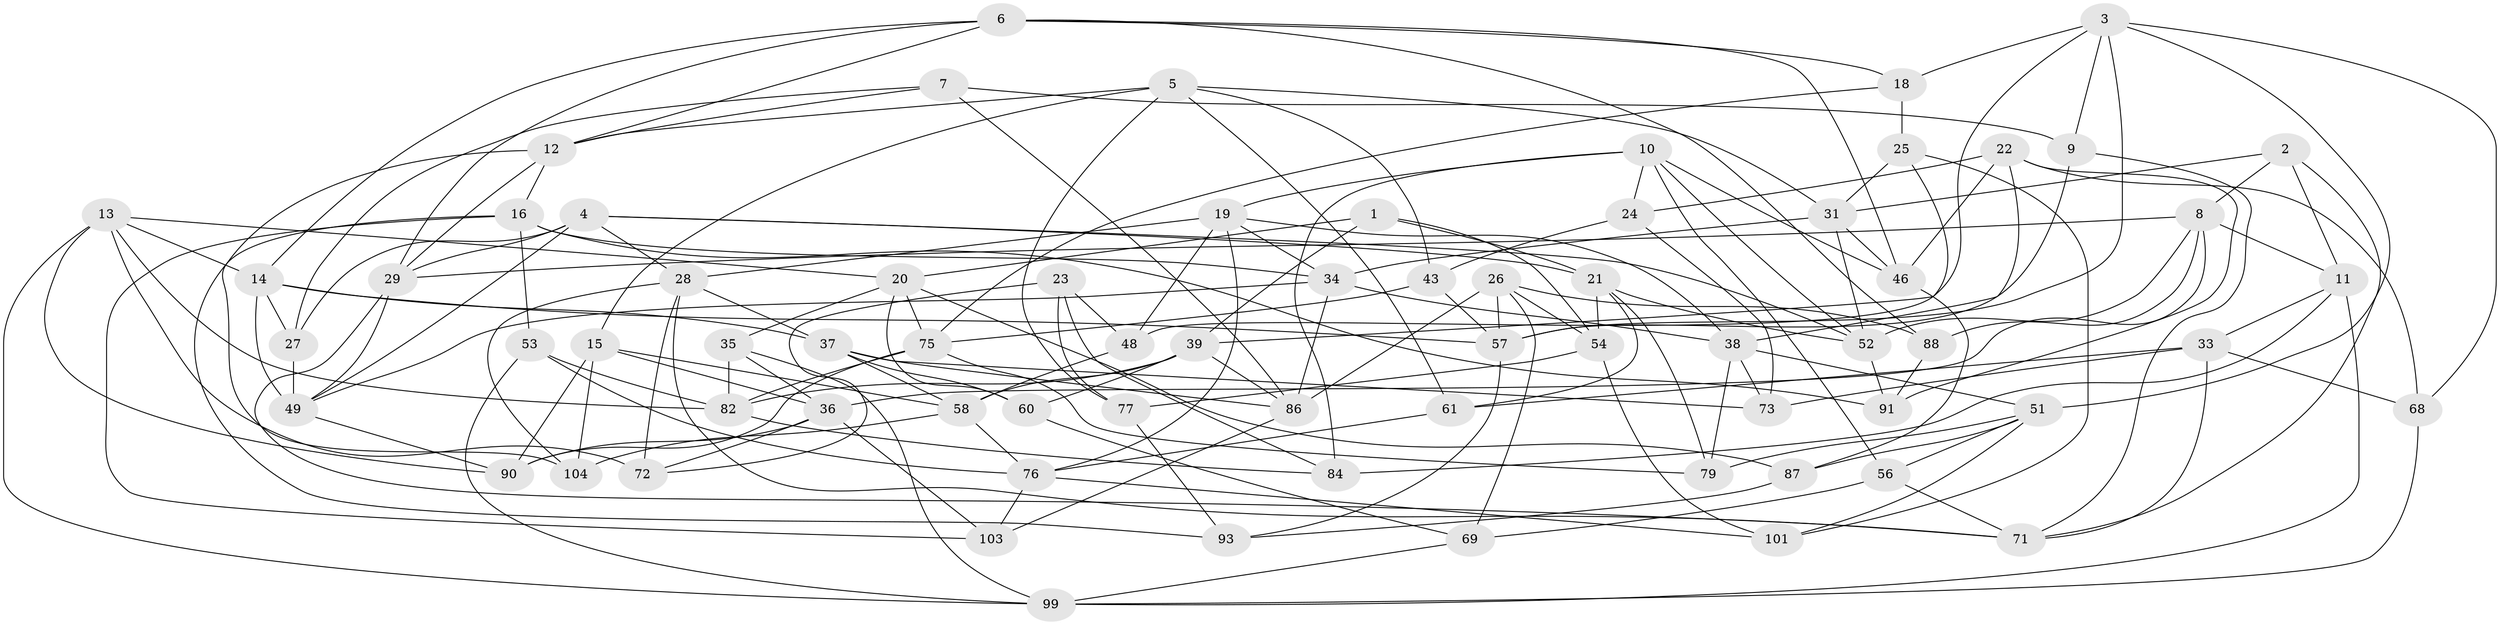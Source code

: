 // Generated by graph-tools (version 1.1) at 2025/24/03/03/25 07:24:22]
// undirected, 70 vertices, 176 edges
graph export_dot {
graph [start="1"]
  node [color=gray90,style=filled];
  1;
  2;
  3 [super="+47"];
  4 [super="+94"];
  5 [super="+95"];
  6 [super="+85"];
  7;
  8 [super="+97"];
  9;
  10 [super="+40"];
  11 [super="+63"];
  12 [super="+67"];
  13 [super="+30"];
  14 [super="+98"];
  15 [super="+65"];
  16 [super="+17"];
  18;
  19 [super="+41"];
  20 [super="+66"];
  21 [super="+50"];
  22 [super="+32"];
  23;
  24;
  25;
  26 [super="+42"];
  27;
  28 [super="+59"];
  29 [super="+45"];
  31 [super="+96"];
  33 [super="+102"];
  34 [super="+105"];
  35;
  36 [super="+44"];
  37 [super="+55"];
  38 [super="+64"];
  39 [super="+83"];
  43;
  46 [super="+62"];
  48;
  49 [super="+106"];
  51 [super="+74"];
  52 [super="+89"];
  53;
  54 [super="+110"];
  56;
  57 [super="+100"];
  58 [super="+70"];
  60;
  61;
  68;
  69;
  71 [super="+81"];
  72;
  73;
  75 [super="+80"];
  76 [super="+78"];
  77;
  79;
  82 [super="+109"];
  84;
  86 [super="+107"];
  87;
  88;
  90 [super="+92"];
  91;
  93;
  99 [super="+108"];
  101;
  103;
  104;
  1 -- 21;
  1 -- 39;
  1 -- 20;
  1 -- 54;
  2 -- 71;
  2 -- 31;
  2 -- 8;
  2 -- 11;
  3 -- 18;
  3 -- 48;
  3 -- 68;
  3 -- 9;
  3 -- 51;
  3 -- 57;
  4 -- 49;
  4 -- 27;
  4 -- 29;
  4 -- 21;
  4 -- 52;
  4 -- 28;
  5 -- 15;
  5 -- 31;
  5 -- 12;
  5 -- 61;
  5 -- 43;
  5 -- 77;
  6 -- 88;
  6 -- 29;
  6 -- 18;
  6 -- 12;
  6 -- 14;
  6 -- 46;
  7 -- 12;
  7 -- 9;
  7 -- 86;
  7 -- 27;
  8 -- 52;
  8 -- 11;
  8 -- 88;
  8 -- 36;
  8 -- 29;
  9 -- 71;
  9 -- 57;
  10 -- 56;
  10 -- 24;
  10 -- 84;
  10 -- 52;
  10 -- 19;
  10 -- 46;
  11 -- 84;
  11 -- 33 [weight=2];
  11 -- 99;
  12 -- 104;
  12 -- 29;
  12 -- 16;
  13 -- 14;
  13 -- 99;
  13 -- 82;
  13 -- 72;
  13 -- 90;
  13 -- 20;
  14 -- 27;
  14 -- 57;
  14 -- 37;
  14 -- 49;
  15 -- 90 [weight=2];
  15 -- 104;
  15 -- 58;
  15 -- 36;
  16 -- 103;
  16 -- 93;
  16 -- 91;
  16 -- 53;
  16 -- 34;
  18 -- 25;
  18 -- 75;
  19 -- 28;
  19 -- 34;
  19 -- 76;
  19 -- 48;
  19 -- 38;
  20 -- 60;
  20 -- 75;
  20 -- 35;
  20 -- 87;
  21 -- 79;
  21 -- 61;
  21 -- 52;
  21 -- 54;
  22 -- 46 [weight=2];
  22 -- 24;
  22 -- 91;
  22 -- 68;
  22 -- 38;
  23 -- 84;
  23 -- 77;
  23 -- 48;
  23 -- 72;
  24 -- 73;
  24 -- 43;
  25 -- 101;
  25 -- 39;
  25 -- 31;
  26 -- 54 [weight=2];
  26 -- 88;
  26 -- 57;
  26 -- 69;
  26 -- 86;
  27 -- 49;
  28 -- 104;
  28 -- 72;
  28 -- 37;
  28 -- 71;
  29 -- 49;
  29 -- 71;
  31 -- 34;
  31 -- 46;
  31 -- 52;
  33 -- 68;
  33 -- 71;
  33 -- 73;
  33 -- 61;
  34 -- 86;
  34 -- 38;
  34 -- 49;
  35 -- 36;
  35 -- 82;
  35 -- 99;
  36 -- 103;
  36 -- 72;
  36 -- 90;
  37 -- 73;
  37 -- 60;
  37 -- 86;
  37 -- 58;
  38 -- 79;
  38 -- 51;
  38 -- 73;
  39 -- 82;
  39 -- 58;
  39 -- 60;
  39 -- 86;
  43 -- 75;
  43 -- 57;
  46 -- 87;
  48 -- 58;
  49 -- 90;
  51 -- 101;
  51 -- 79;
  51 -- 56;
  51 -- 87;
  52 -- 91;
  53 -- 99;
  53 -- 76;
  53 -- 82;
  54 -- 101;
  54 -- 77;
  56 -- 71;
  56 -- 69;
  57 -- 93;
  58 -- 104;
  58 -- 76;
  60 -- 69;
  61 -- 76;
  68 -- 99;
  69 -- 99;
  75 -- 82;
  75 -- 79;
  75 -- 90;
  76 -- 103;
  76 -- 101;
  77 -- 93;
  82 -- 84;
  86 -- 103;
  87 -- 93;
  88 -- 91;
}

